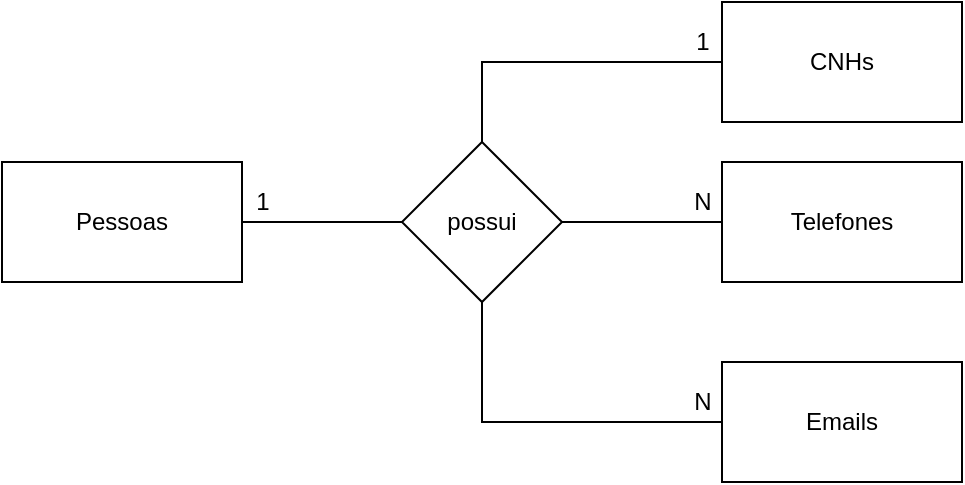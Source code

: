 <mxfile version="13.10.9" type="device"><diagram id="9EVZ0hE0h8_FhwrfoBCf" name="Page-1"><mxGraphModel dx="1038" dy="523" grid="1" gridSize="10" guides="1" tooltips="1" connect="1" arrows="1" fold="1" page="1" pageScale="1" pageWidth="827" pageHeight="1169" math="0" shadow="0"><root><mxCell id="0"/><mxCell id="1" parent="0"/><mxCell id="iZLvHCir6R33bR3hltUS-14" style="edgeStyle=orthogonalEdgeStyle;rounded=0;orthogonalLoop=1;jettySize=auto;html=1;exitX=1;exitY=0.5;exitDx=0;exitDy=0;entryX=0;entryY=0.5;entryDx=0;entryDy=0;endArrow=none;endFill=0;" parent="1" source="iZLvHCir6R33bR3hltUS-15" target="iZLvHCir6R33bR3hltUS-20" edge="1"><mxGeometry relative="1" as="geometry"/></mxCell><mxCell id="iZLvHCir6R33bR3hltUS-15" value="Pessoas" style="rounded=0;whiteSpace=wrap;html=1;" parent="1" vertex="1"><mxGeometry x="90" y="90" width="120" height="60" as="geometry"/></mxCell><mxCell id="iZLvHCir6R33bR3hltUS-16" value="Telefones" style="rounded=0;whiteSpace=wrap;html=1;" parent="1" vertex="1"><mxGeometry x="450" y="90" width="120" height="60" as="geometry"/></mxCell><mxCell id="iZLvHCir6R33bR3hltUS-17" style="edgeStyle=orthogonalEdgeStyle;rounded=0;orthogonalLoop=1;jettySize=auto;html=1;exitX=1;exitY=0.5;exitDx=0;exitDy=0;entryX=0;entryY=0.5;entryDx=0;entryDy=0;endArrow=none;endFill=0;" parent="1" source="iZLvHCir6R33bR3hltUS-20" target="iZLvHCir6R33bR3hltUS-16" edge="1"><mxGeometry relative="1" as="geometry"/></mxCell><mxCell id="iZLvHCir6R33bR3hltUS-18" style="edgeStyle=orthogonalEdgeStyle;rounded=0;orthogonalLoop=1;jettySize=auto;html=1;exitX=0.5;exitY=1;exitDx=0;exitDy=0;entryX=0;entryY=0.5;entryDx=0;entryDy=0;endArrow=none;endFill=0;" parent="1" source="iZLvHCir6R33bR3hltUS-20" target="iZLvHCir6R33bR3hltUS-23" edge="1"><mxGeometry relative="1" as="geometry"/></mxCell><mxCell id="iZLvHCir6R33bR3hltUS-19" style="edgeStyle=orthogonalEdgeStyle;rounded=0;orthogonalLoop=1;jettySize=auto;html=1;exitX=0.5;exitY=0;exitDx=0;exitDy=0;entryX=0;entryY=0.5;entryDx=0;entryDy=0;endArrow=none;endFill=0;" parent="1" source="iZLvHCir6R33bR3hltUS-20" target="iZLvHCir6R33bR3hltUS-25" edge="1"><mxGeometry relative="1" as="geometry"/></mxCell><mxCell id="iZLvHCir6R33bR3hltUS-20" value="possui" style="rhombus;whiteSpace=wrap;html=1;" parent="1" vertex="1"><mxGeometry x="290" y="80" width="80" height="80" as="geometry"/></mxCell><mxCell id="iZLvHCir6R33bR3hltUS-21" value="1" style="text;html=1;align=center;verticalAlign=middle;resizable=0;points=[];autosize=1;" parent="1" vertex="1"><mxGeometry x="210" y="100" width="20" height="20" as="geometry"/></mxCell><mxCell id="iZLvHCir6R33bR3hltUS-22" value="N" style="text;html=1;align=center;verticalAlign=middle;resizable=0;points=[];autosize=1;" parent="1" vertex="1"><mxGeometry x="430" y="100" width="20" height="20" as="geometry"/></mxCell><mxCell id="iZLvHCir6R33bR3hltUS-23" value="Emails" style="rounded=0;whiteSpace=wrap;html=1;" parent="1" vertex="1"><mxGeometry x="450" y="190" width="120" height="60" as="geometry"/></mxCell><mxCell id="iZLvHCir6R33bR3hltUS-24" value="N" style="text;html=1;align=center;verticalAlign=middle;resizable=0;points=[];autosize=1;" parent="1" vertex="1"><mxGeometry x="430" y="200" width="20" height="20" as="geometry"/></mxCell><mxCell id="iZLvHCir6R33bR3hltUS-25" value="CNHs" style="rounded=0;whiteSpace=wrap;html=1;" parent="1" vertex="1"><mxGeometry x="450" y="10" width="120" height="60" as="geometry"/></mxCell><mxCell id="iZLvHCir6R33bR3hltUS-26" value="1" style="text;html=1;align=center;verticalAlign=middle;resizable=0;points=[];autosize=1;" parent="1" vertex="1"><mxGeometry x="430" y="20" width="20" height="20" as="geometry"/></mxCell></root></mxGraphModel></diagram></mxfile>